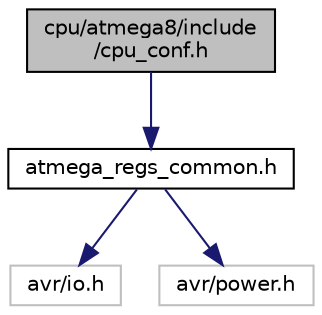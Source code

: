 digraph "cpu/atmega8/include/cpu_conf.h"
{
 // LATEX_PDF_SIZE
  edge [fontname="Helvetica",fontsize="10",labelfontname="Helvetica",labelfontsize="10"];
  node [fontname="Helvetica",fontsize="10",shape=record];
  Node1 [label="cpu/atmega8/include\l/cpu_conf.h",height=0.2,width=0.4,color="black", fillcolor="grey75", style="filled", fontcolor="black",tooltip="Implementation specific CPU configuration options."];
  Node1 -> Node2 [color="midnightblue",fontsize="10",style="solid",fontname="Helvetica"];
  Node2 [label="atmega_regs_common.h",height=0.2,width=0.4,color="black", fillcolor="white", style="filled",URL="$atmega__regs__common_8h.html",tooltip="CMSIS style register definitions for the atmega family."];
  Node2 -> Node3 [color="midnightblue",fontsize="10",style="solid",fontname="Helvetica"];
  Node3 [label="avr/io.h",height=0.2,width=0.4,color="grey75", fillcolor="white", style="filled",tooltip=" "];
  Node2 -> Node4 [color="midnightblue",fontsize="10",style="solid",fontname="Helvetica"];
  Node4 [label="avr/power.h",height=0.2,width=0.4,color="grey75", fillcolor="white", style="filled",tooltip=" "];
}
